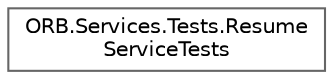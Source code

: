 digraph "Graphical Class Hierarchy"
{
 // INTERACTIVE_SVG=YES
 // LATEX_PDF_SIZE
  bgcolor="transparent";
  edge [fontname=Helvetica,fontsize=10,labelfontname=Helvetica,labelfontsize=10];
  node [fontname=Helvetica,fontsize=10,shape=box,height=0.2,width=0.4];
  rankdir="LR";
  Node0 [id="Node000000",label="ORB.Services.Tests.Resume\lServiceTests",height=0.2,width=0.4,color="grey40", fillcolor="white", style="filled",URL="$class_o_r_b_1_1_services_1_1_tests_1_1_resume_service_tests.html",tooltip=" "];
}
